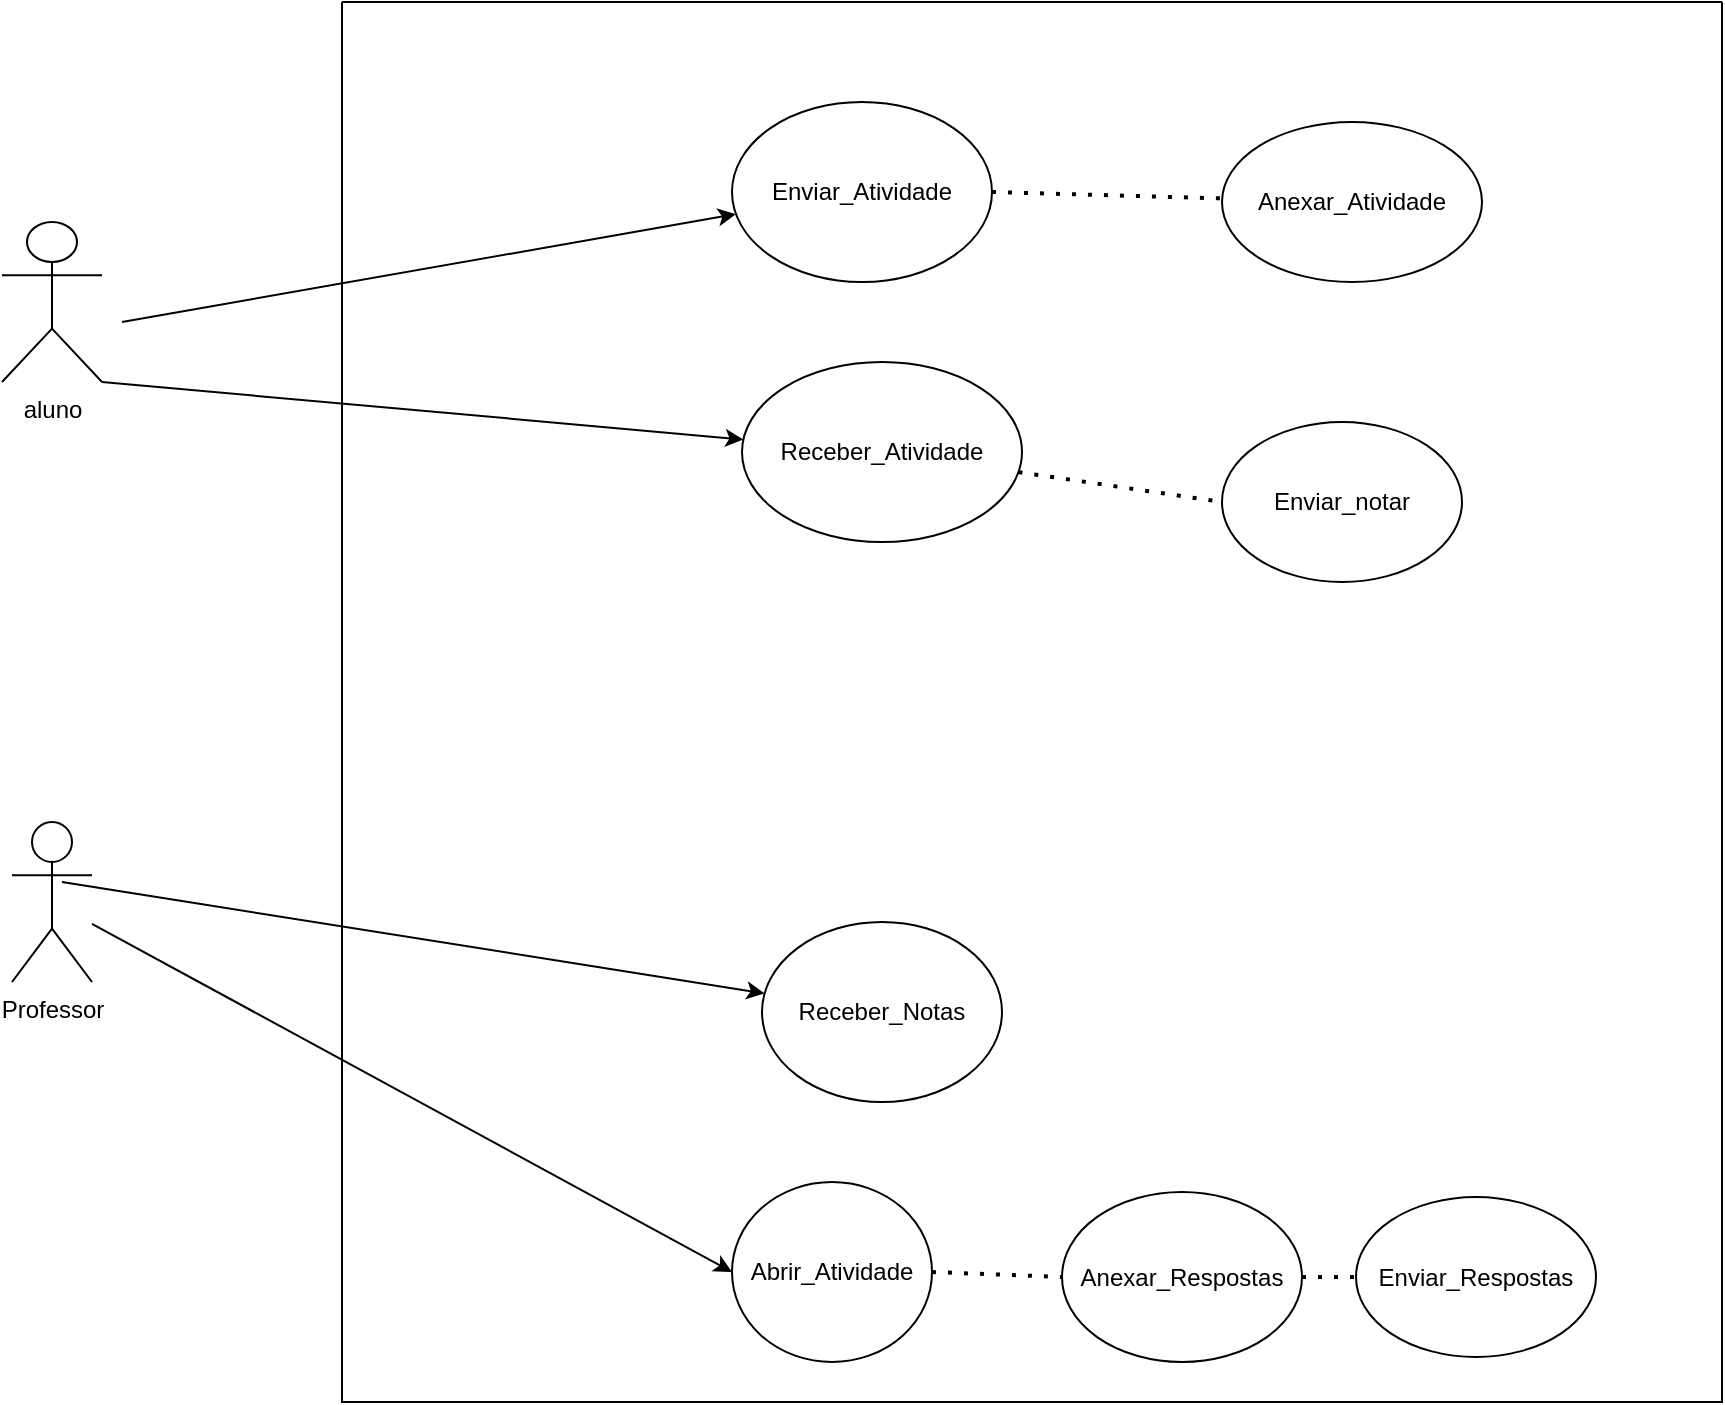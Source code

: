<mxfile version="16.6.5" type="github">
  <diagram id="gwEyZOgkM7MOMXW6lM89" name="Page-1">
    <mxGraphModel dx="1381" dy="3131" grid="1" gridSize="10" guides="1" tooltips="1" connect="1" arrows="1" fold="1" page="1" pageScale="1" pageWidth="1654" pageHeight="2336" math="0" shadow="0">
      <root>
        <mxCell id="0" />
        <mxCell id="1" parent="0" />
        <mxCell id="zbYWXAa7ppZr3pEaXkKv-6" value="Professor" style="shape=umlActor;verticalLabelPosition=bottom;verticalAlign=top;html=1;outlineConnect=0;" vertex="1" parent="1">
          <mxGeometry x="95" y="60" width="40" height="80" as="geometry" />
        </mxCell>
        <mxCell id="zbYWXAa7ppZr3pEaXkKv-25" value="" style="endArrow=classic;html=1;rounded=0;entryX=0;entryY=0.5;entryDx=0;entryDy=0;" edge="1" parent="1" source="zbYWXAa7ppZr3pEaXkKv-6" target="zbYWXAa7ppZr3pEaXkKv-20">
          <mxGeometry width="50" height="50" relative="1" as="geometry">
            <mxPoint x="160" y="115" as="sourcePoint" />
            <mxPoint x="310" y="115" as="targetPoint" />
          </mxGeometry>
        </mxCell>
        <mxCell id="zbYWXAa7ppZr3pEaXkKv-29" value="" style="swimlane;startSize=0;" vertex="1" parent="1">
          <mxGeometry x="260" y="-350" width="690" height="700" as="geometry" />
        </mxCell>
        <mxCell id="zbYWXAa7ppZr3pEaXkKv-21" value="Anexar_Respostas" style="ellipse;whiteSpace=wrap;html=1;" vertex="1" parent="zbYWXAa7ppZr3pEaXkKv-29">
          <mxGeometry x="360" y="595" width="120" height="85" as="geometry" />
        </mxCell>
        <mxCell id="zbYWXAa7ppZr3pEaXkKv-20" value="Abrir_Atividade" style="ellipse;whiteSpace=wrap;html=1;" vertex="1" parent="zbYWXAa7ppZr3pEaXkKv-29">
          <mxGeometry x="195" y="590" width="100" height="90" as="geometry" />
        </mxCell>
        <mxCell id="zbYWXAa7ppZr3pEaXkKv-22" value="Receber_Notas" style="ellipse;whiteSpace=wrap;html=1;" vertex="1" parent="zbYWXAa7ppZr3pEaXkKv-29">
          <mxGeometry x="210" y="460" width="120" height="90" as="geometry" />
        </mxCell>
        <mxCell id="zbYWXAa7ppZr3pEaXkKv-37" value="Receber_Atividade" style="ellipse;whiteSpace=wrap;html=1;" vertex="1" parent="zbYWXAa7ppZr3pEaXkKv-29">
          <mxGeometry x="200" y="180" width="140" height="90" as="geometry" />
        </mxCell>
        <mxCell id="zbYWXAa7ppZr3pEaXkKv-39" value="Enviar_Atividade" style="ellipse;whiteSpace=wrap;html=1;" vertex="1" parent="zbYWXAa7ppZr3pEaXkKv-29">
          <mxGeometry x="195" y="50" width="130" height="90" as="geometry" />
        </mxCell>
        <mxCell id="zbYWXAa7ppZr3pEaXkKv-47" value="Enviar_notar" style="ellipse;whiteSpace=wrap;html=1;" vertex="1" parent="zbYWXAa7ppZr3pEaXkKv-29">
          <mxGeometry x="440" y="210" width="120" height="80" as="geometry" />
        </mxCell>
        <mxCell id="zbYWXAa7ppZr3pEaXkKv-48" value="Anexar_Atividade" style="ellipse;whiteSpace=wrap;html=1;" vertex="1" parent="zbYWXAa7ppZr3pEaXkKv-29">
          <mxGeometry x="440" y="60" width="130" height="80" as="geometry" />
        </mxCell>
        <mxCell id="zbYWXAa7ppZr3pEaXkKv-55" value="Enviar_Respostas" style="ellipse;whiteSpace=wrap;html=1;" vertex="1" parent="zbYWXAa7ppZr3pEaXkKv-29">
          <mxGeometry x="507" y="597.5" width="120" height="80" as="geometry" />
        </mxCell>
        <mxCell id="zbYWXAa7ppZr3pEaXkKv-56" value="" style="endArrow=none;dashed=1;html=1;dashPattern=1 3;strokeWidth=2;rounded=0;exitX=1;exitY=0.5;exitDx=0;exitDy=0;" edge="1" parent="zbYWXAa7ppZr3pEaXkKv-29" source="zbYWXAa7ppZr3pEaXkKv-39" target="zbYWXAa7ppZr3pEaXkKv-48">
          <mxGeometry width="50" height="50" relative="1" as="geometry">
            <mxPoint x="330" y="120" as="sourcePoint" />
            <mxPoint x="380" y="70" as="targetPoint" />
          </mxGeometry>
        </mxCell>
        <mxCell id="zbYWXAa7ppZr3pEaXkKv-57" value="" style="endArrow=none;dashed=1;html=1;dashPattern=1 3;strokeWidth=2;rounded=0;entryX=0;entryY=0.5;entryDx=0;entryDy=0;exitX=1;exitY=0.5;exitDx=0;exitDy=0;" edge="1" parent="zbYWXAa7ppZr3pEaXkKv-29" source="zbYWXAa7ppZr3pEaXkKv-20" target="zbYWXAa7ppZr3pEaXkKv-21">
          <mxGeometry width="50" height="50" relative="1" as="geometry">
            <mxPoint x="290" y="670" as="sourcePoint" />
            <mxPoint x="340" y="620" as="targetPoint" />
          </mxGeometry>
        </mxCell>
        <mxCell id="zbYWXAa7ppZr3pEaXkKv-58" value="" style="endArrow=none;dashed=1;html=1;dashPattern=1 3;strokeWidth=2;rounded=0;exitX=1;exitY=0.5;exitDx=0;exitDy=0;entryX=0;entryY=0.5;entryDx=0;entryDy=0;" edge="1" parent="zbYWXAa7ppZr3pEaXkKv-29" source="zbYWXAa7ppZr3pEaXkKv-21" target="zbYWXAa7ppZr3pEaXkKv-55">
          <mxGeometry width="50" height="50" relative="1" as="geometry">
            <mxPoint x="480" y="670" as="sourcePoint" />
            <mxPoint x="530" y="620" as="targetPoint" />
          </mxGeometry>
        </mxCell>
        <mxCell id="zbYWXAa7ppZr3pEaXkKv-59" value="" style="endArrow=none;dashed=1;html=1;dashPattern=1 3;strokeWidth=2;rounded=0;entryX=0;entryY=0.5;entryDx=0;entryDy=0;" edge="1" parent="zbYWXAa7ppZr3pEaXkKv-29" source="zbYWXAa7ppZr3pEaXkKv-37" target="zbYWXAa7ppZr3pEaXkKv-47">
          <mxGeometry width="50" height="50" relative="1" as="geometry">
            <mxPoint x="330" y="260" as="sourcePoint" />
            <mxPoint x="380" y="210" as="targetPoint" />
          </mxGeometry>
        </mxCell>
        <mxCell id="zbYWXAa7ppZr3pEaXkKv-32" value="aluno&lt;br&gt;" style="shape=umlActor;verticalLabelPosition=bottom;verticalAlign=top;html=1;outlineConnect=0;" vertex="1" parent="1">
          <mxGeometry x="90" y="-240" width="50" height="80" as="geometry" />
        </mxCell>
        <mxCell id="zbYWXAa7ppZr3pEaXkKv-50" value="" style="endArrow=classic;html=1;rounded=0;" edge="1" parent="1" target="zbYWXAa7ppZr3pEaXkKv-39">
          <mxGeometry width="50" height="50" relative="1" as="geometry">
            <mxPoint x="150" y="-190" as="sourcePoint" />
            <mxPoint x="210" y="-240" as="targetPoint" />
          </mxGeometry>
        </mxCell>
        <mxCell id="zbYWXAa7ppZr3pEaXkKv-52" value="" style="endArrow=classic;html=1;rounded=0;exitX=1;exitY=1;exitDx=0;exitDy=0;exitPerimeter=0;" edge="1" parent="1" source="zbYWXAa7ppZr3pEaXkKv-32" target="zbYWXAa7ppZr3pEaXkKv-37">
          <mxGeometry width="50" height="50" relative="1" as="geometry">
            <mxPoint x="130" y="-140" as="sourcePoint" />
            <mxPoint x="180" y="-190" as="targetPoint" />
          </mxGeometry>
        </mxCell>
        <mxCell id="zbYWXAa7ppZr3pEaXkKv-54" value="" style="endArrow=classic;html=1;rounded=0;" edge="1" parent="1" target="zbYWXAa7ppZr3pEaXkKv-22">
          <mxGeometry width="50" height="50" relative="1" as="geometry">
            <mxPoint x="120" y="90" as="sourcePoint" />
            <mxPoint x="170" y="40" as="targetPoint" />
          </mxGeometry>
        </mxCell>
      </root>
    </mxGraphModel>
  </diagram>
</mxfile>
